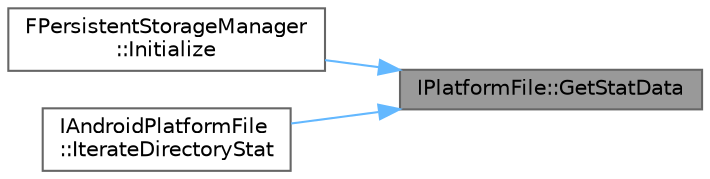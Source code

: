digraph "IPlatformFile::GetStatData"
{
 // INTERACTIVE_SVG=YES
 // LATEX_PDF_SIZE
  bgcolor="transparent";
  edge [fontname=Helvetica,fontsize=10,labelfontname=Helvetica,labelfontsize=10];
  node [fontname=Helvetica,fontsize=10,shape=box,height=0.2,width=0.4];
  rankdir="RL";
  Node1 [id="Node000001",label="IPlatformFile::GetStatData",height=0.2,width=0.4,color="gray40", fillcolor="grey60", style="filled", fontcolor="black",tooltip="Return the stat data for the given file or directory."];
  Node1 -> Node2 [id="edge1_Node000001_Node000002",dir="back",color="steelblue1",style="solid",tooltip=" "];
  Node2 [id="Node000002",label="FPersistentStorageManager\l::Initialize",height=0.2,width=0.4,color="grey40", fillcolor="white", style="filled",URL="$d5/ddb/classFPersistentStorageManager.html#a94fd1db5a0347546ed8148e12427c7d4",tooltip=" "];
  Node1 -> Node3 [id="edge2_Node000001_Node000003",dir="back",color="steelblue1",style="solid",tooltip=" "];
  Node3 [id="Node000003",label="IAndroidPlatformFile\l::IterateDirectoryStat",height=0.2,width=0.4,color="grey40", fillcolor="white", style="filled",URL="$de/d24/classIAndroidPlatformFile.html#a150906c697eb4f066de4bede8969b89b",tooltip=" "];
}
